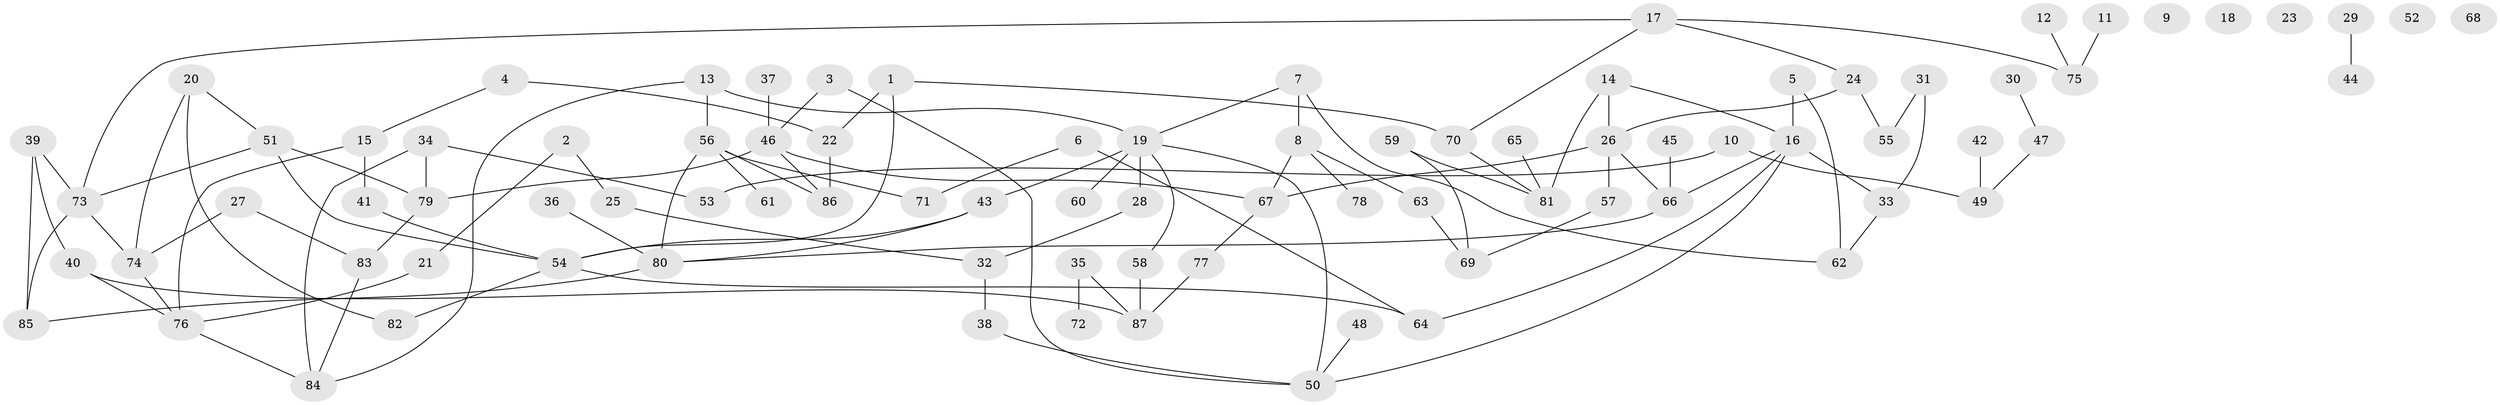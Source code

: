 // Generated by graph-tools (version 1.1) at 2025/25/03/09/25 03:25:22]
// undirected, 87 vertices, 113 edges
graph export_dot {
graph [start="1"]
  node [color=gray90,style=filled];
  1;
  2;
  3;
  4;
  5;
  6;
  7;
  8;
  9;
  10;
  11;
  12;
  13;
  14;
  15;
  16;
  17;
  18;
  19;
  20;
  21;
  22;
  23;
  24;
  25;
  26;
  27;
  28;
  29;
  30;
  31;
  32;
  33;
  34;
  35;
  36;
  37;
  38;
  39;
  40;
  41;
  42;
  43;
  44;
  45;
  46;
  47;
  48;
  49;
  50;
  51;
  52;
  53;
  54;
  55;
  56;
  57;
  58;
  59;
  60;
  61;
  62;
  63;
  64;
  65;
  66;
  67;
  68;
  69;
  70;
  71;
  72;
  73;
  74;
  75;
  76;
  77;
  78;
  79;
  80;
  81;
  82;
  83;
  84;
  85;
  86;
  87;
  1 -- 22;
  1 -- 54;
  1 -- 70;
  2 -- 21;
  2 -- 25;
  3 -- 46;
  3 -- 50;
  4 -- 15;
  4 -- 22;
  5 -- 16;
  5 -- 62;
  6 -- 64;
  6 -- 71;
  7 -- 8;
  7 -- 19;
  7 -- 62;
  8 -- 63;
  8 -- 67;
  8 -- 78;
  10 -- 49;
  10 -- 53;
  11 -- 75;
  12 -- 75;
  13 -- 19;
  13 -- 56;
  13 -- 84;
  14 -- 16;
  14 -- 26;
  14 -- 81;
  15 -- 41;
  15 -- 76;
  16 -- 33;
  16 -- 50;
  16 -- 64;
  16 -- 66;
  17 -- 24;
  17 -- 70;
  17 -- 73;
  17 -- 75;
  19 -- 28;
  19 -- 43;
  19 -- 50;
  19 -- 58;
  19 -- 60;
  20 -- 51;
  20 -- 74;
  20 -- 82;
  21 -- 76;
  22 -- 86;
  24 -- 26;
  24 -- 55;
  25 -- 32;
  26 -- 57;
  26 -- 66;
  26 -- 67;
  27 -- 74;
  27 -- 83;
  28 -- 32;
  29 -- 44;
  30 -- 47;
  31 -- 33;
  31 -- 55;
  32 -- 38;
  33 -- 62;
  34 -- 53;
  34 -- 79;
  34 -- 84;
  35 -- 72;
  35 -- 87;
  36 -- 80;
  37 -- 46;
  38 -- 50;
  39 -- 40;
  39 -- 73;
  39 -- 85;
  40 -- 76;
  40 -- 87;
  41 -- 54;
  42 -- 49;
  43 -- 54;
  43 -- 80;
  45 -- 66;
  46 -- 67;
  46 -- 79;
  46 -- 86;
  47 -- 49;
  48 -- 50;
  51 -- 54;
  51 -- 73;
  51 -- 79;
  54 -- 64;
  54 -- 82;
  56 -- 61;
  56 -- 71;
  56 -- 80;
  56 -- 86;
  57 -- 69;
  58 -- 87;
  59 -- 69;
  59 -- 81;
  63 -- 69;
  65 -- 81;
  66 -- 80;
  67 -- 77;
  70 -- 81;
  73 -- 74;
  73 -- 85;
  74 -- 76;
  76 -- 84;
  77 -- 87;
  79 -- 83;
  80 -- 85;
  83 -- 84;
}
